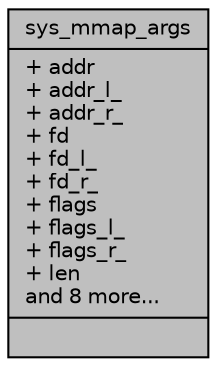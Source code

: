digraph "sys_mmap_args"
{
 // LATEX_PDF_SIZE
  edge [fontname="Helvetica",fontsize="10",labelfontname="Helvetica",labelfontsize="10"];
  node [fontname="Helvetica",fontsize="10",shape=record];
  Node1 [label="{sys_mmap_args\n|+ addr\l+ addr_l_\l+ addr_r_\l+ fd\l+ fd_l_\l+ fd_r_\l+ flags\l+ flags_l_\l+ flags_r_\l+ len\land 8 more...\l|}",height=0.2,width=0.4,color="black", fillcolor="grey75", style="filled", fontcolor="black",tooltip=" "];
}
